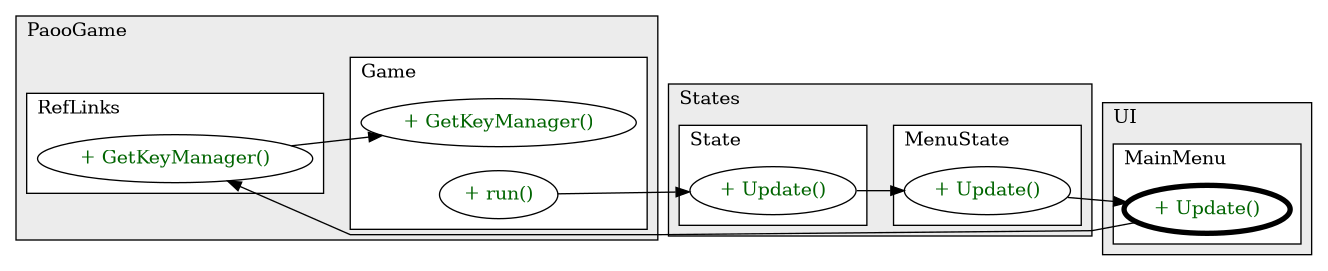 @startuml

/' diagram meta data start
config=CallConfiguration;
{
  "rootMethod": "PaooGame.UI.MainMenu#Update()",
  "projectClassification": {
    "searchMode": "OpenProject", // OpenProject, AllProjects
    "includedProjects": "",
    "pathEndKeywords": "*.impl",
    "isClientPath": "",
    "isClientName": "",
    "isTestPath": "",
    "isTestName": "",
    "isMappingPath": "",
    "isMappingName": "",
    "isDataAccessPath": "",
    "isDataAccessName": "",
    "isDataStructurePath": "",
    "isDataStructureName": "",
    "isInterfaceStructuresPath": "",
    "isInterfaceStructuresName": "",
    "isEntryPointPath": "",
    "isEntryPointName": "",
    "treatFinalFieldsAsMandatory": false
  },
  "graphRestriction": {
    "classPackageExcludeFilter": "",
    "classPackageIncludeFilter": "",
    "classNameExcludeFilter": "",
    "classNameIncludeFilter": "",
    "methodNameExcludeFilter": "",
    "methodNameIncludeFilter": "",
    "removeByInheritance": "", // inheritance/annotation based filtering is done in a second step
    "removeByAnnotation": "",
    "removeByClassPackage": "", // cleanup the graph after inheritance/annotation based filtering is done
    "removeByClassName": "",
    "cutMappings": false,
    "cutEnum": true,
    "cutTests": true,
    "cutClient": true,
    "cutDataAccess": true,
    "cutInterfaceStructures": true,
    "cutDataStructures": true,
    "cutGetterAndSetter": true,
    "cutConstructors": true
  },
  "graphTraversal": {
    "forwardDepth": 3,
    "backwardDepth": 3,
    "classPackageExcludeFilter": "",
    "classPackageIncludeFilter": "",
    "classNameExcludeFilter": "",
    "classNameIncludeFilter": "",
    "methodNameExcludeFilter": "",
    "methodNameIncludeFilter": "",
    "hideMappings": false,
    "hideDataStructures": false,
    "hidePrivateMethods": true,
    "hideInterfaceCalls": true, // indirection: implementation -> interface (is hidden) -> implementation
    "onlyShowApplicationEntryPoints": false, // root node is included
    "useMethodCallsForStructureDiagram": "ForwardOnly" // ForwardOnly, BothDirections, No
  },
  "details": {
    "aggregation": "GroupByClass", // ByClass, GroupByClass, None
    "showMethodParametersTypes": false,
    "showMethodParametersNames": false,
    "showMethodReturnType": false,
    "showPackageLevels": 2,
    "showCallOrder": false,
    "edgeMode": "MethodsOnly", // TypesOnly, MethodsOnly, TypesAndMethods, MethodsAndDirectTypeUsage
    "showDetailedClassStructure": false
  },
  "rootClass": "PaooGame.UI.MainMenu",
  "extensionCallbackMethod": "" // qualified.class.name#methodName - signature: public static String method(String)
}
diagram meta data end '/



digraph g {
    rankdir="LR"
    splines=polyline
    

'nodes 
subgraph cluster_1161975619 { 
   	label=PaooGame
	labeljust=l
	fillcolor="#ececec"
	style=filled
   
   subgraph cluster_1634028579 { 
   	label=Game
	labeljust=l
	fillcolor=white
	style=filled
   
   Game1161975619XXXGetKeyManager0[
	label="+ GetKeyManager()"
	style=filled
	fillcolor=white
	tooltip="Game

null"
	fontcolor=darkgreen
];

Game1161975619XXXrun0[
	label="+ run()"
	style=filled
	fillcolor=white
	tooltip="Game

null"
	fontcolor=darkgreen
];
} 

subgraph cluster_447183535 { 
   	label=RefLinks
	labeljust=l
	fillcolor=white
	style=filled
   
   RefLinks1161975619XXXGetKeyManager0[
	label="+ GetKeyManager()"
	style=filled
	fillcolor=white
	tooltip="RefLinks

null"
	fontcolor=darkgreen
];
} 
} 

subgraph cluster_1808614878 { 
   	label=States
	labeljust=l
	fillcolor="#ececec"
	style=filled
   
   subgraph cluster_1703458607 { 
   	label=MenuState
	labeljust=l
	fillcolor=white
	style=filled
   
   MenuState2017322797XXXUpdate0[
	label="+ Update()"
	style=filled
	fillcolor=white
	tooltip="MenuState

null"
	fontcolor=darkgreen
];
} 

subgraph cluster_172764560 { 
   	label=State
	labeljust=l
	fillcolor=white
	style=filled
   
   State2017322797XXXUpdate0[
	label="+ Update()"
	style=filled
	fillcolor=white
	tooltip="State

null"
	fontcolor=darkgreen
];
} 
} 

subgraph cluster_2708 { 
   	label=UI
	labeljust=l
	fillcolor="#ececec"
	style=filled
   
   subgraph cluster_2010038585 { 
   	label=MainMenu
	labeljust=l
	fillcolor=white
	style=filled
   
   MainMenu1020693217XXXUpdate0[
	label="+ Update()"
	style=filled
	fillcolor=white
	tooltip="MainMenu

null"
	penwidth=4
	fontcolor=darkgreen
];
} 
} 

'edges    
Game1161975619XXXrun0 -> State2017322797XXXUpdate0;
MainMenu1020693217XXXUpdate0 -> RefLinks1161975619XXXGetKeyManager0;
MenuState2017322797XXXUpdate0 -> MainMenu1020693217XXXUpdate0;
RefLinks1161975619XXXGetKeyManager0 -> Game1161975619XXXGetKeyManager0;
State2017322797XXXUpdate0 -> MenuState2017322797XXXUpdate0;
    
}
@enduml